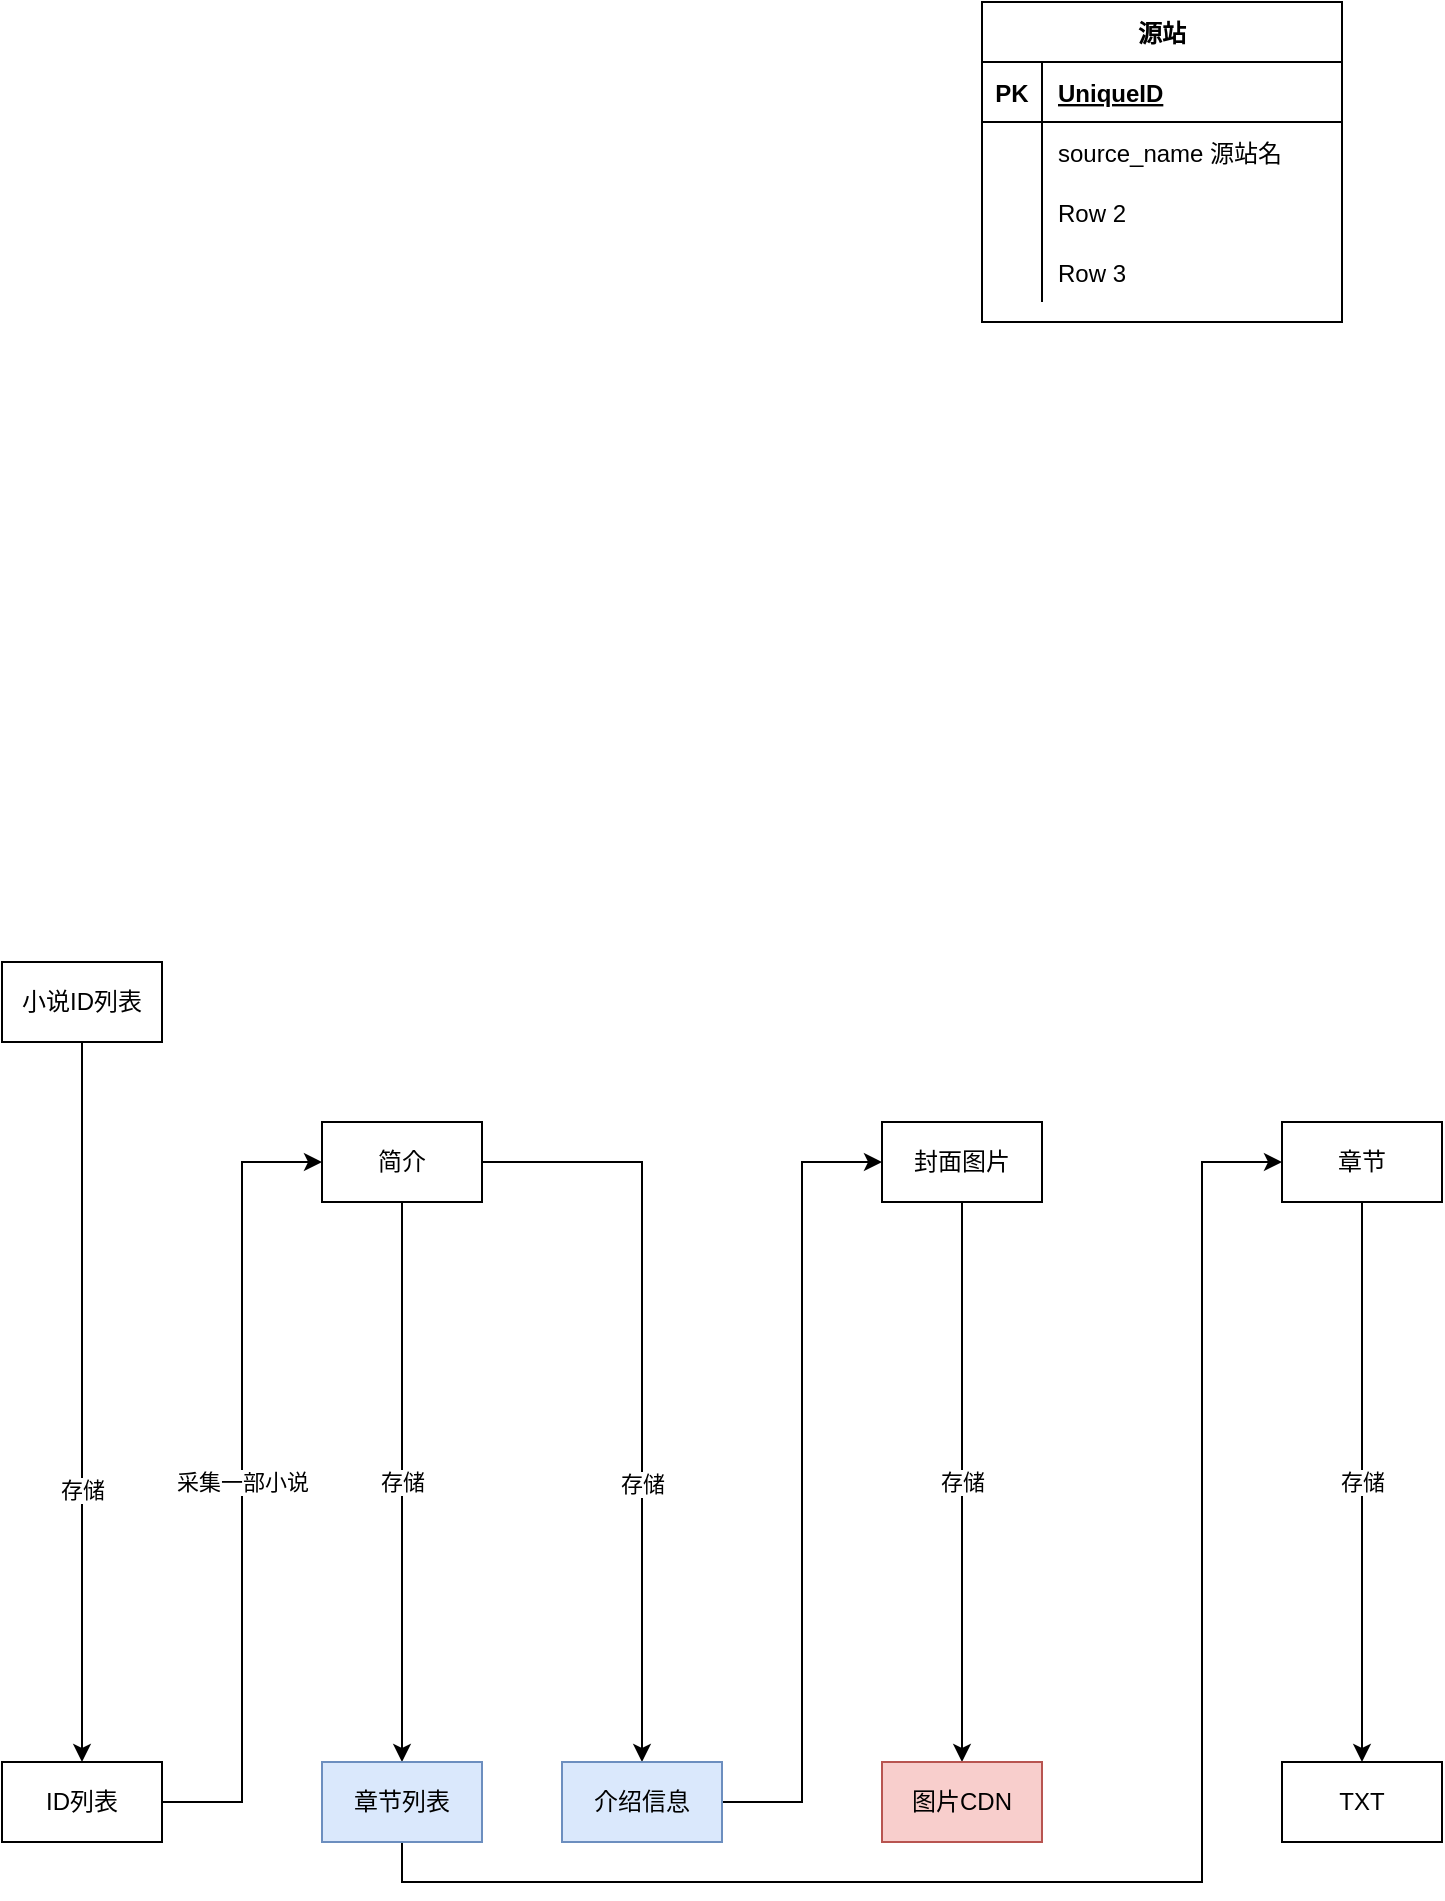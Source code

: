 <mxfile version="17.2.4" type="github">
  <diagram id="C5Nr7sDoLl8aCju4-hID" name="Page-1">
    <mxGraphModel dx="3262" dy="1922" grid="1" gridSize="10" guides="1" tooltips="1" connect="1" arrows="1" fold="1" page="0" pageScale="1" pageWidth="827" pageHeight="1169" math="0" shadow="0">
      <root>
        <mxCell id="0" />
        <mxCell id="1" parent="0" />
        <mxCell id="bwen7DCMjVNZpAAcPb4C-2" value="源站" style="shape=table;startSize=30;container=1;collapsible=1;childLayout=tableLayout;fixedRows=1;rowLines=0;fontStyle=1;align=center;resizeLast=1;" parent="1" vertex="1">
          <mxGeometry x="-510" y="-480" width="180" height="160" as="geometry" />
        </mxCell>
        <mxCell id="bwen7DCMjVNZpAAcPb4C-3" value="" style="shape=tableRow;horizontal=0;startSize=0;swimlaneHead=0;swimlaneBody=0;fillColor=none;collapsible=0;dropTarget=0;points=[[0,0.5],[1,0.5]];portConstraint=eastwest;top=0;left=0;right=0;bottom=1;" parent="bwen7DCMjVNZpAAcPb4C-2" vertex="1">
          <mxGeometry y="30" width="180" height="30" as="geometry" />
        </mxCell>
        <mxCell id="bwen7DCMjVNZpAAcPb4C-4" value="PK" style="shape=partialRectangle;connectable=0;fillColor=none;top=0;left=0;bottom=0;right=0;fontStyle=1;overflow=hidden;" parent="bwen7DCMjVNZpAAcPb4C-3" vertex="1">
          <mxGeometry width="30" height="30" as="geometry">
            <mxRectangle width="30" height="30" as="alternateBounds" />
          </mxGeometry>
        </mxCell>
        <mxCell id="bwen7DCMjVNZpAAcPb4C-5" value="UniqueID" style="shape=partialRectangle;connectable=0;fillColor=none;top=0;left=0;bottom=0;right=0;align=left;spacingLeft=6;fontStyle=5;overflow=hidden;" parent="bwen7DCMjVNZpAAcPb4C-3" vertex="1">
          <mxGeometry x="30" width="150" height="30" as="geometry">
            <mxRectangle width="150" height="30" as="alternateBounds" />
          </mxGeometry>
        </mxCell>
        <mxCell id="bwen7DCMjVNZpAAcPb4C-6" value="" style="shape=tableRow;horizontal=0;startSize=0;swimlaneHead=0;swimlaneBody=0;fillColor=none;collapsible=0;dropTarget=0;points=[[0,0.5],[1,0.5]];portConstraint=eastwest;top=0;left=0;right=0;bottom=0;" parent="bwen7DCMjVNZpAAcPb4C-2" vertex="1">
          <mxGeometry y="60" width="180" height="30" as="geometry" />
        </mxCell>
        <mxCell id="bwen7DCMjVNZpAAcPb4C-7" value="" style="shape=partialRectangle;connectable=0;fillColor=none;top=0;left=0;bottom=0;right=0;editable=1;overflow=hidden;" parent="bwen7DCMjVNZpAAcPb4C-6" vertex="1">
          <mxGeometry width="30" height="30" as="geometry">
            <mxRectangle width="30" height="30" as="alternateBounds" />
          </mxGeometry>
        </mxCell>
        <mxCell id="bwen7DCMjVNZpAAcPb4C-8" value="source_name 源站名" style="shape=partialRectangle;connectable=0;fillColor=none;top=0;left=0;bottom=0;right=0;align=left;spacingLeft=6;overflow=hidden;" parent="bwen7DCMjVNZpAAcPb4C-6" vertex="1">
          <mxGeometry x="30" width="150" height="30" as="geometry">
            <mxRectangle width="150" height="30" as="alternateBounds" />
          </mxGeometry>
        </mxCell>
        <mxCell id="bwen7DCMjVNZpAAcPb4C-9" value="" style="shape=tableRow;horizontal=0;startSize=0;swimlaneHead=0;swimlaneBody=0;fillColor=none;collapsible=0;dropTarget=0;points=[[0,0.5],[1,0.5]];portConstraint=eastwest;top=0;left=0;right=0;bottom=0;" parent="bwen7DCMjVNZpAAcPb4C-2" vertex="1">
          <mxGeometry y="90" width="180" height="30" as="geometry" />
        </mxCell>
        <mxCell id="bwen7DCMjVNZpAAcPb4C-10" value="" style="shape=partialRectangle;connectable=0;fillColor=none;top=0;left=0;bottom=0;right=0;editable=1;overflow=hidden;" parent="bwen7DCMjVNZpAAcPb4C-9" vertex="1">
          <mxGeometry width="30" height="30" as="geometry">
            <mxRectangle width="30" height="30" as="alternateBounds" />
          </mxGeometry>
        </mxCell>
        <mxCell id="bwen7DCMjVNZpAAcPb4C-11" value="Row 2" style="shape=partialRectangle;connectable=0;fillColor=none;top=0;left=0;bottom=0;right=0;align=left;spacingLeft=6;overflow=hidden;" parent="bwen7DCMjVNZpAAcPb4C-9" vertex="1">
          <mxGeometry x="30" width="150" height="30" as="geometry">
            <mxRectangle width="150" height="30" as="alternateBounds" />
          </mxGeometry>
        </mxCell>
        <mxCell id="bwen7DCMjVNZpAAcPb4C-12" value="" style="shape=tableRow;horizontal=0;startSize=0;swimlaneHead=0;swimlaneBody=0;fillColor=none;collapsible=0;dropTarget=0;points=[[0,0.5],[1,0.5]];portConstraint=eastwest;top=0;left=0;right=0;bottom=0;" parent="bwen7DCMjVNZpAAcPb4C-2" vertex="1">
          <mxGeometry y="120" width="180" height="30" as="geometry" />
        </mxCell>
        <mxCell id="bwen7DCMjVNZpAAcPb4C-13" value="" style="shape=partialRectangle;connectable=0;fillColor=none;top=0;left=0;bottom=0;right=0;editable=1;overflow=hidden;" parent="bwen7DCMjVNZpAAcPb4C-12" vertex="1">
          <mxGeometry width="30" height="30" as="geometry">
            <mxRectangle width="30" height="30" as="alternateBounds" />
          </mxGeometry>
        </mxCell>
        <mxCell id="bwen7DCMjVNZpAAcPb4C-14" value="Row 3" style="shape=partialRectangle;connectable=0;fillColor=none;top=0;left=0;bottom=0;right=0;align=left;spacingLeft=6;overflow=hidden;" parent="bwen7DCMjVNZpAAcPb4C-12" vertex="1">
          <mxGeometry x="30" width="150" height="30" as="geometry">
            <mxRectangle width="150" height="30" as="alternateBounds" />
          </mxGeometry>
        </mxCell>
        <mxCell id="OMRxtPGPCvsjt6vhJt8H-9" style="edgeStyle=orthogonalEdgeStyle;rounded=0;orthogonalLoop=1;jettySize=auto;html=1;exitX=0.5;exitY=1;exitDx=0;exitDy=0;" edge="1" parent="1" source="OMRxtPGPCvsjt6vhJt8H-1" target="OMRxtPGPCvsjt6vhJt8H-8">
          <mxGeometry relative="1" as="geometry" />
        </mxCell>
        <mxCell id="OMRxtPGPCvsjt6vhJt8H-10" value="存储" style="edgeLabel;html=1;align=center;verticalAlign=middle;resizable=0;points=[];" vertex="1" connectable="0" parent="OMRxtPGPCvsjt6vhJt8H-9">
          <mxGeometry x="0.244" relative="1" as="geometry">
            <mxPoint as="offset" />
          </mxGeometry>
        </mxCell>
        <mxCell id="OMRxtPGPCvsjt6vhJt8H-1" value="小说ID列表" style="rounded=0;whiteSpace=wrap;html=1;" vertex="1" parent="1">
          <mxGeometry x="-1000" width="80" height="40" as="geometry" />
        </mxCell>
        <mxCell id="OMRxtPGPCvsjt6vhJt8H-5" value="存储" style="edgeStyle=orthogonalEdgeStyle;rounded=0;orthogonalLoop=1;jettySize=auto;html=1;exitX=0.5;exitY=1;exitDx=0;exitDy=0;entryX=0.5;entryY=0;entryDx=0;entryDy=0;" edge="1" parent="1" source="OMRxtPGPCvsjt6vhJt8H-2" target="OMRxtPGPCvsjt6vhJt8H-12">
          <mxGeometry relative="1" as="geometry">
            <Array as="points" />
          </mxGeometry>
        </mxCell>
        <mxCell id="OMRxtPGPCvsjt6vhJt8H-15" style="edgeStyle=orthogonalEdgeStyle;rounded=0;orthogonalLoop=1;jettySize=auto;html=1;exitX=1;exitY=0.5;exitDx=0;exitDy=0;entryX=0.5;entryY=0;entryDx=0;entryDy=0;" edge="1" parent="1" source="OMRxtPGPCvsjt6vhJt8H-2" target="OMRxtPGPCvsjt6vhJt8H-14">
          <mxGeometry relative="1" as="geometry" />
        </mxCell>
        <mxCell id="OMRxtPGPCvsjt6vhJt8H-18" value="存储" style="edgeLabel;html=1;align=center;verticalAlign=middle;resizable=0;points=[];" vertex="1" connectable="0" parent="OMRxtPGPCvsjt6vhJt8H-15">
          <mxGeometry x="0.268" relative="1" as="geometry">
            <mxPoint as="offset" />
          </mxGeometry>
        </mxCell>
        <mxCell id="OMRxtPGPCvsjt6vhJt8H-2" value="简介" style="rounded=0;whiteSpace=wrap;html=1;" vertex="1" parent="1">
          <mxGeometry x="-840" y="80" width="80" height="40" as="geometry" />
        </mxCell>
        <mxCell id="OMRxtPGPCvsjt6vhJt8H-22" value="存储" style="edgeStyle=orthogonalEdgeStyle;rounded=0;orthogonalLoop=1;jettySize=auto;html=1;exitX=0.5;exitY=1;exitDx=0;exitDy=0;entryX=0.5;entryY=0;entryDx=0;entryDy=0;" edge="1" parent="1" source="OMRxtPGPCvsjt6vhJt8H-4" target="OMRxtPGPCvsjt6vhJt8H-21">
          <mxGeometry relative="1" as="geometry" />
        </mxCell>
        <mxCell id="OMRxtPGPCvsjt6vhJt8H-4" value="章节" style="rounded=0;whiteSpace=wrap;html=1;" vertex="1" parent="1">
          <mxGeometry x="-360" y="80" width="80" height="40" as="geometry" />
        </mxCell>
        <mxCell id="OMRxtPGPCvsjt6vhJt8H-20" value="存储" style="edgeStyle=orthogonalEdgeStyle;rounded=0;orthogonalLoop=1;jettySize=auto;html=1;exitX=0.5;exitY=1;exitDx=0;exitDy=0;entryX=0.5;entryY=0;entryDx=0;entryDy=0;" edge="1" parent="1" source="OMRxtPGPCvsjt6vhJt8H-6" target="OMRxtPGPCvsjt6vhJt8H-19">
          <mxGeometry relative="1" as="geometry" />
        </mxCell>
        <mxCell id="OMRxtPGPCvsjt6vhJt8H-6" value="封面图片" style="rounded=0;whiteSpace=wrap;html=1;" vertex="1" parent="1">
          <mxGeometry x="-560" y="80" width="80" height="40" as="geometry" />
        </mxCell>
        <mxCell id="OMRxtPGPCvsjt6vhJt8H-11" value="采集一部小说" style="edgeStyle=orthogonalEdgeStyle;rounded=0;orthogonalLoop=1;jettySize=auto;html=1;exitX=1;exitY=0.5;exitDx=0;exitDy=0;entryX=0;entryY=0.5;entryDx=0;entryDy=0;" edge="1" parent="1" source="OMRxtPGPCvsjt6vhJt8H-8" target="OMRxtPGPCvsjt6vhJt8H-2">
          <mxGeometry relative="1" as="geometry" />
        </mxCell>
        <mxCell id="OMRxtPGPCvsjt6vhJt8H-8" value="ID列表" style="rounded=0;whiteSpace=wrap;html=1;" vertex="1" parent="1">
          <mxGeometry x="-1000" y="400" width="80" height="40" as="geometry" />
        </mxCell>
        <mxCell id="OMRxtPGPCvsjt6vhJt8H-17" style="edgeStyle=orthogonalEdgeStyle;rounded=0;orthogonalLoop=1;jettySize=auto;html=1;exitX=0.5;exitY=1;exitDx=0;exitDy=0;entryX=0;entryY=0.5;entryDx=0;entryDy=0;" edge="1" parent="1" source="OMRxtPGPCvsjt6vhJt8H-12" target="OMRxtPGPCvsjt6vhJt8H-4">
          <mxGeometry relative="1" as="geometry">
            <mxPoint x="-320" y="350" as="targetPoint" />
            <Array as="points">
              <mxPoint x="-800" y="460" />
              <mxPoint x="-400" y="460" />
              <mxPoint x="-400" y="100" />
            </Array>
          </mxGeometry>
        </mxCell>
        <mxCell id="OMRxtPGPCvsjt6vhJt8H-12" value="章节列表" style="rounded=0;whiteSpace=wrap;html=1;fillColor=#dae8fc;strokeColor=#6c8ebf;" vertex="1" parent="1">
          <mxGeometry x="-840" y="400" width="80" height="40" as="geometry" />
        </mxCell>
        <mxCell id="OMRxtPGPCvsjt6vhJt8H-16" style="edgeStyle=orthogonalEdgeStyle;rounded=0;orthogonalLoop=1;jettySize=auto;html=1;exitX=1;exitY=0.5;exitDx=0;exitDy=0;entryX=0;entryY=0.5;entryDx=0;entryDy=0;" edge="1" parent="1" source="OMRxtPGPCvsjt6vhJt8H-14" target="OMRxtPGPCvsjt6vhJt8H-6">
          <mxGeometry relative="1" as="geometry" />
        </mxCell>
        <mxCell id="OMRxtPGPCvsjt6vhJt8H-14" value="介绍信息" style="rounded=0;whiteSpace=wrap;html=1;fillColor=#dae8fc;strokeColor=#6c8ebf;" vertex="1" parent="1">
          <mxGeometry x="-720" y="400" width="80" height="40" as="geometry" />
        </mxCell>
        <mxCell id="OMRxtPGPCvsjt6vhJt8H-19" value="图片CDN" style="rounded=0;whiteSpace=wrap;html=1;fillColor=#f8cecc;strokeColor=#b85450;" vertex="1" parent="1">
          <mxGeometry x="-560" y="400" width="80" height="40" as="geometry" />
        </mxCell>
        <mxCell id="OMRxtPGPCvsjt6vhJt8H-21" value="TXT" style="rounded=0;whiteSpace=wrap;html=1;" vertex="1" parent="1">
          <mxGeometry x="-360" y="400" width="80" height="40" as="geometry" />
        </mxCell>
      </root>
    </mxGraphModel>
  </diagram>
</mxfile>
